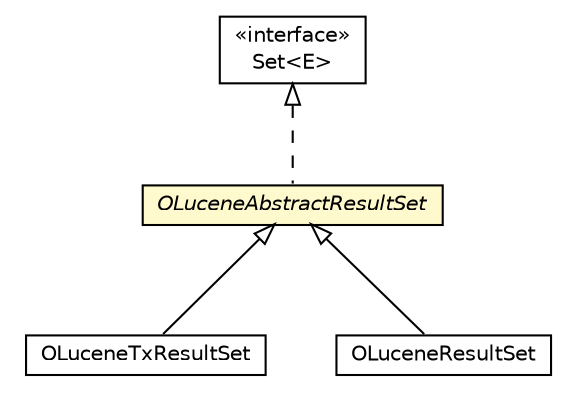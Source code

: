 #!/usr/local/bin/dot
#
# Class diagram 
# Generated by UMLGraph version R5_6-24-gf6e263 (http://www.umlgraph.org/)
#

digraph G {
	edge [fontname="Helvetica",fontsize=10,labelfontname="Helvetica",labelfontsize=10];
	node [fontname="Helvetica",fontsize=10,shape=plaintext];
	nodesep=0.25;
	ranksep=0.5;
	// com.orientechnologies.lucene.collections.OLuceneAbstractResultSet
	c2363337 [label=<<table title="com.orientechnologies.lucene.collections.OLuceneAbstractResultSet" border="0" cellborder="1" cellspacing="0" cellpadding="2" port="p" bgcolor="lemonChiffon" href="./OLuceneAbstractResultSet.html">
		<tr><td><table border="0" cellspacing="0" cellpadding="1">
<tr><td align="center" balign="center"><font face="Helvetica-Oblique"> OLuceneAbstractResultSet </font></td></tr>
		</table></td></tr>
		</table>>, URL="./OLuceneAbstractResultSet.html", fontname="Helvetica", fontcolor="black", fontsize=10.0];
	// com.orientechnologies.lucene.collections.OLuceneTxResultSet
	c2363339 [label=<<table title="com.orientechnologies.lucene.collections.OLuceneTxResultSet" border="0" cellborder="1" cellspacing="0" cellpadding="2" port="p" href="./OLuceneTxResultSet.html">
		<tr><td><table border="0" cellspacing="0" cellpadding="1">
<tr><td align="center" balign="center"> OLuceneTxResultSet </td></tr>
		</table></td></tr>
		</table>>, URL="./OLuceneTxResultSet.html", fontname="Helvetica", fontcolor="black", fontsize=10.0];
	// com.orientechnologies.lucene.collections.OLuceneResultSet
	c2363341 [label=<<table title="com.orientechnologies.lucene.collections.OLuceneResultSet" border="0" cellborder="1" cellspacing="0" cellpadding="2" port="p" href="./OLuceneResultSet.html">
		<tr><td><table border="0" cellspacing="0" cellpadding="1">
<tr><td align="center" balign="center"> OLuceneResultSet </td></tr>
		</table></td></tr>
		</table>>, URL="./OLuceneResultSet.html", fontname="Helvetica", fontcolor="black", fontsize=10.0];
	//com.orientechnologies.lucene.collections.OLuceneAbstractResultSet implements java.util.Set<E>
	c2363438:p -> c2363337:p [dir=back,arrowtail=empty,style=dashed];
	//com.orientechnologies.lucene.collections.OLuceneTxResultSet extends com.orientechnologies.lucene.collections.OLuceneAbstractResultSet
	c2363337:p -> c2363339:p [dir=back,arrowtail=empty];
	//com.orientechnologies.lucene.collections.OLuceneResultSet extends com.orientechnologies.lucene.collections.OLuceneAbstractResultSet
	c2363337:p -> c2363341:p [dir=back,arrowtail=empty];
	// java.util.Set<E>
	c2363438 [label=<<table title="java.util.Set" border="0" cellborder="1" cellspacing="0" cellpadding="2" port="p" href="http://java.sun.com/j2se/1.4.2/docs/api/java/util/Set.html">
		<tr><td><table border="0" cellspacing="0" cellpadding="1">
<tr><td align="center" balign="center"> &#171;interface&#187; </td></tr>
<tr><td align="center" balign="center"> Set&lt;E&gt; </td></tr>
		</table></td></tr>
		</table>>, URL="http://java.sun.com/j2se/1.4.2/docs/api/java/util/Set.html", fontname="Helvetica", fontcolor="black", fontsize=10.0];
}


